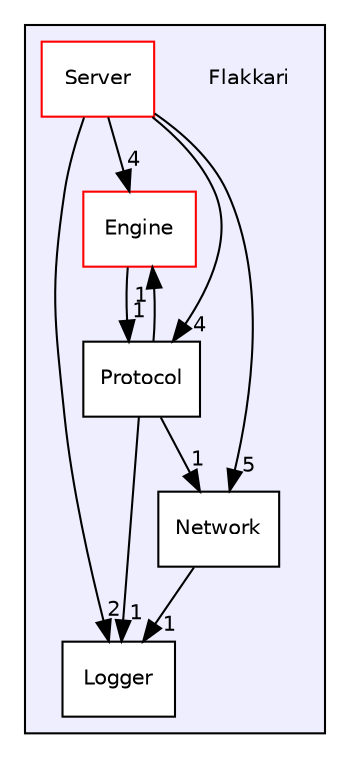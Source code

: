 digraph "Flakkari" {
  compound=true
  node [ fontsize="10", fontname="Helvetica"];
  edge [ labelfontsize="10", labelfontname="Helvetica"];
  subgraph clusterdir_7252f805497af2c98d8ae536646df97b {
    graph [ bgcolor="#eeeeff", pencolor="black", label="" URL="dir_7252f805497af2c98d8ae536646df97b.html"];
    dir_7252f805497af2c98d8ae536646df97b [shape=plaintext label="Flakkari"];
  dir_a8832efbf453ed375786272748b42b6e [shape=box label="Engine" fillcolor="white" style="filled" color="red" URL="dir_a8832efbf453ed375786272748b42b6e.html"];
  dir_45889462d704ec0e5c2ce024817bc167 [shape=box label="Logger" fillcolor="white" style="filled" URL="dir_45889462d704ec0e5c2ce024817bc167.html"];
  dir_dc3bc5b104a4f9709e6dd6d8ef9cb2d5 [shape=box label="Network" fillcolor="white" style="filled" URL="dir_dc3bc5b104a4f9709e6dd6d8ef9cb2d5.html"];
  dir_c5bb1fc07982e0126fd8087c13a737b0 [shape=box label="Protocol" fillcolor="white" style="filled" URL="dir_c5bb1fc07982e0126fd8087c13a737b0.html"];
  dir_b45b4f7f86949fcdbe13543d457ee769 [shape=box label="Server" fillcolor="white" style="filled" color="red" URL="dir_b45b4f7f86949fcdbe13543d457ee769.html"];
  }
  dir_dc3bc5b104a4f9709e6dd6d8ef9cb2d5->dir_45889462d704ec0e5c2ce024817bc167 [headlabel="1", labeldistance=1.5 headhref="dir_000011_000010.html"];
  dir_c5bb1fc07982e0126fd8087c13a737b0->dir_45889462d704ec0e5c2ce024817bc167 [headlabel="1", labeldistance=1.5 headhref="dir_000012_000010.html"];
  dir_c5bb1fc07982e0126fd8087c13a737b0->dir_a8832efbf453ed375786272748b42b6e [headlabel="1", labeldistance=1.5 headhref="dir_000012_000002.html"];
  dir_c5bb1fc07982e0126fd8087c13a737b0->dir_dc3bc5b104a4f9709e6dd6d8ef9cb2d5 [headlabel="1", labeldistance=1.5 headhref="dir_000012_000011.html"];
  dir_a8832efbf453ed375786272748b42b6e->dir_c5bb1fc07982e0126fd8087c13a737b0 [headlabel="1", labeldistance=1.5 headhref="dir_000002_000012.html"];
  dir_b45b4f7f86949fcdbe13543d457ee769->dir_45889462d704ec0e5c2ce024817bc167 [headlabel="2", labeldistance=1.5 headhref="dir_000013_000010.html"];
  dir_b45b4f7f86949fcdbe13543d457ee769->dir_a8832efbf453ed375786272748b42b6e [headlabel="4", labeldistance=1.5 headhref="dir_000013_000002.html"];
  dir_b45b4f7f86949fcdbe13543d457ee769->dir_c5bb1fc07982e0126fd8087c13a737b0 [headlabel="4", labeldistance=1.5 headhref="dir_000013_000012.html"];
  dir_b45b4f7f86949fcdbe13543d457ee769->dir_dc3bc5b104a4f9709e6dd6d8ef9cb2d5 [headlabel="5", labeldistance=1.5 headhref="dir_000013_000011.html"];
}
